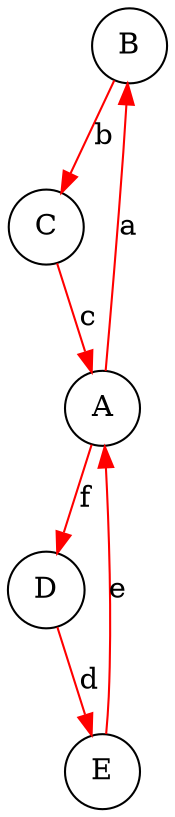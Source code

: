 digraph G {
    bgcolor="transparent";

    /* Entities */
    B [label="B", shape="circle"];
    C [label="C", shape="circle"];
    A [label="A", shape="circle"];
    D [label="D", shape="circle"];
    E [label="E", shape="circle"];

    /* Relationships */
    B -> C [label="b", color="red"]
    C -> A [label="c", color="red"]

    D -> E [label="d", color="red"]
    E -> A [label="e", color="red"]

    A -> B [label="a", color="red"];
    A -> D [label="f", color="red"];

    /* Ranks */
    { rank=same; };
}